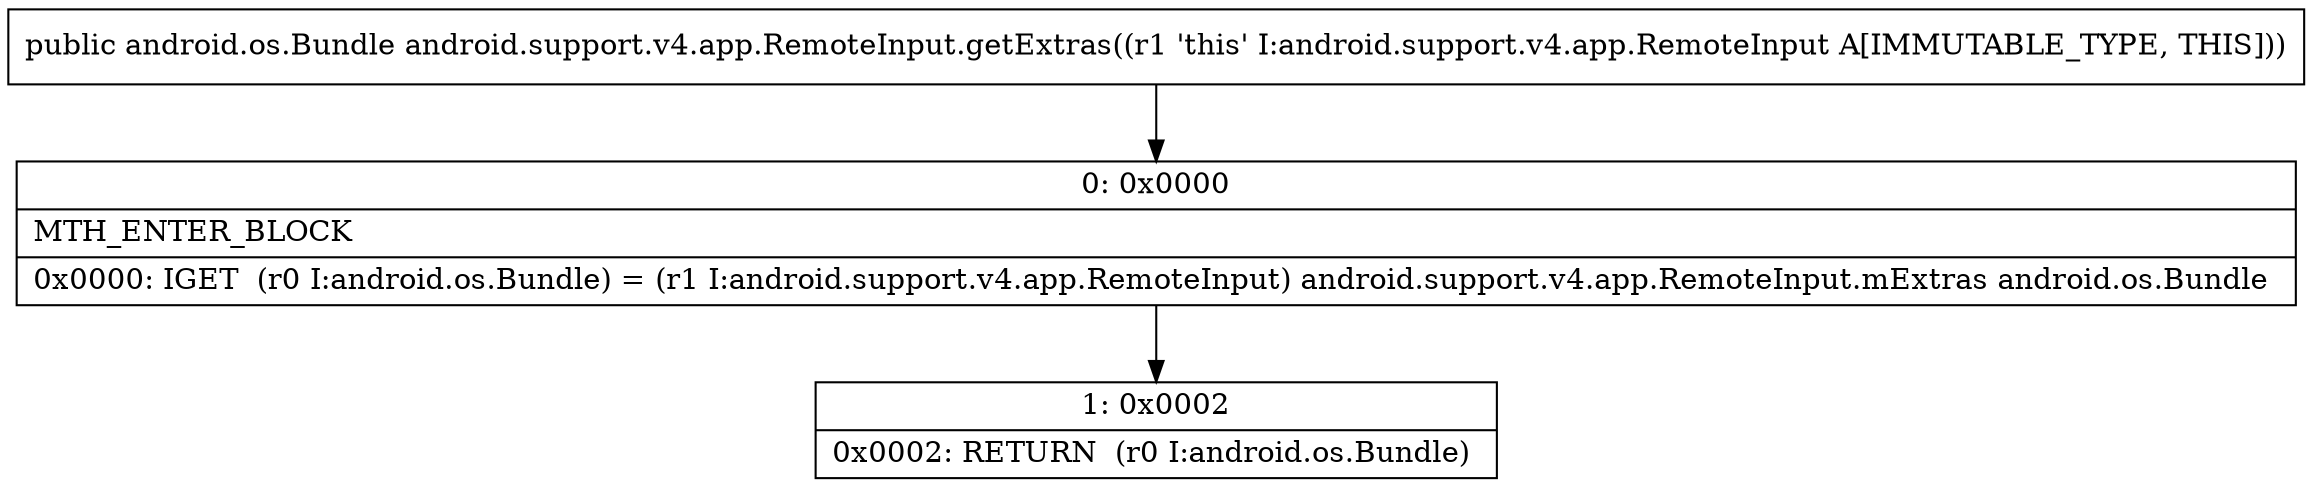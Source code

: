 digraph "CFG forandroid.support.v4.app.RemoteInput.getExtras()Landroid\/os\/Bundle;" {
Node_0 [shape=record,label="{0\:\ 0x0000|MTH_ENTER_BLOCK\l|0x0000: IGET  (r0 I:android.os.Bundle) = (r1 I:android.support.v4.app.RemoteInput) android.support.v4.app.RemoteInput.mExtras android.os.Bundle \l}"];
Node_1 [shape=record,label="{1\:\ 0x0002|0x0002: RETURN  (r0 I:android.os.Bundle) \l}"];
MethodNode[shape=record,label="{public android.os.Bundle android.support.v4.app.RemoteInput.getExtras((r1 'this' I:android.support.v4.app.RemoteInput A[IMMUTABLE_TYPE, THIS])) }"];
MethodNode -> Node_0;
Node_0 -> Node_1;
}

